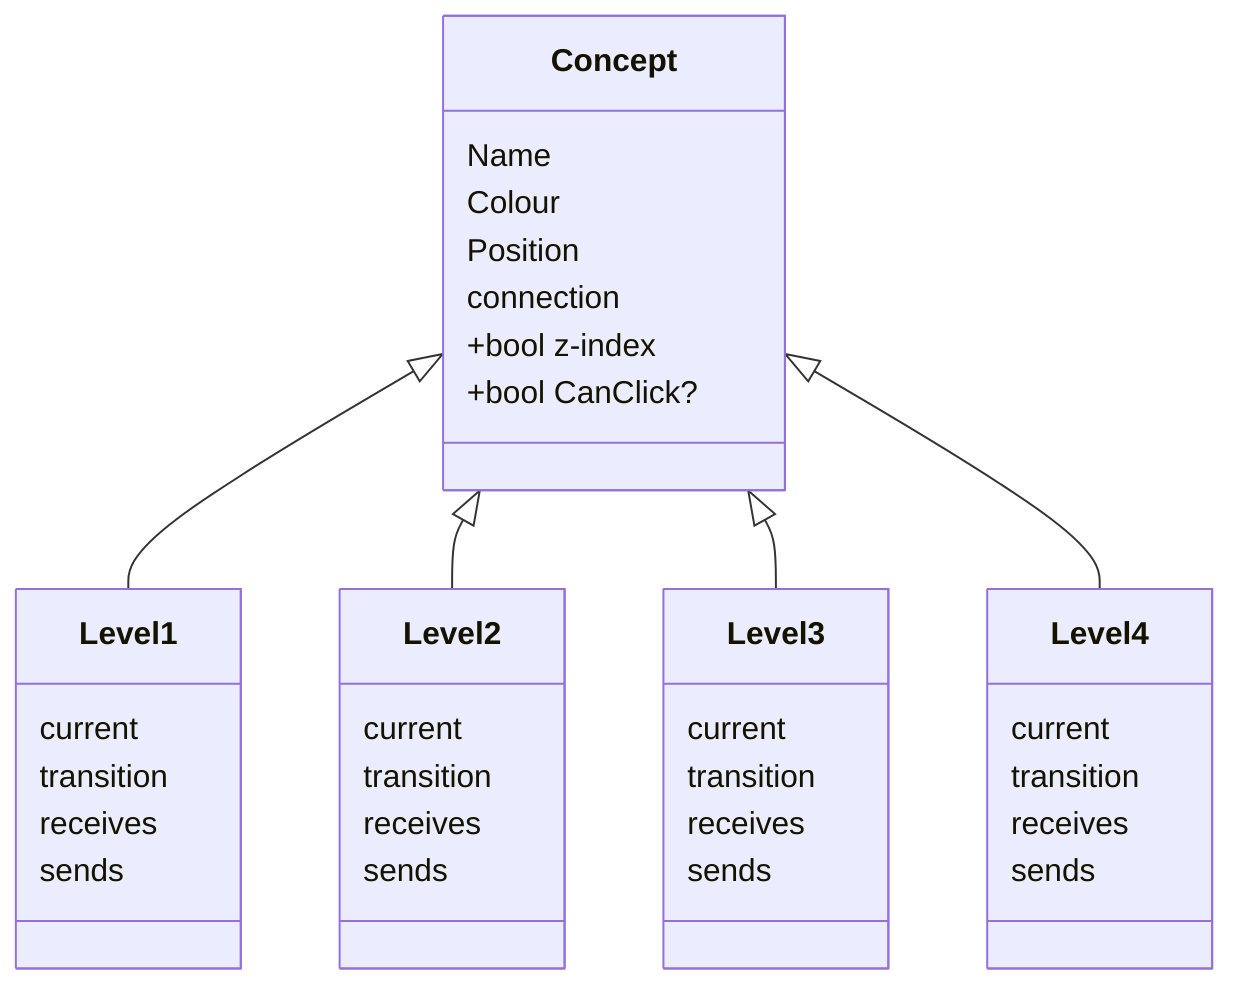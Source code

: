 classDiagram
  Concept <|-- Level 1
  Concept <|-- Level 2
  Concept <|-- Level 3
  Concept <|-- Level 4
  Concept: Name
  Concept: Colour
  Concept: Position
  Concept: connection
  Concept: +bool z-index
  Concept: +bool CanClick?

  class Level 1{
  current
  transition
  receives
  sends
  }
  class Level 2{
  current
  transition
  receives
  sends

  }
  class Level 3{
  current
  transition
  receives
  sends
  }
  class Level 4{
  current
  transition
  receives
  sends
  }